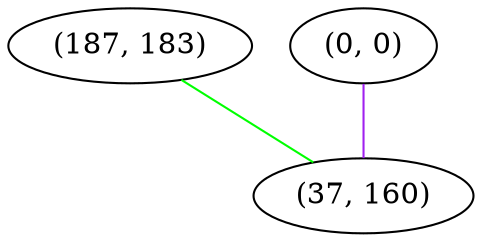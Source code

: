 graph "" {
"(187, 183)";
"(0, 0)";
"(37, 160)";
"(187, 183)" -- "(37, 160)"  [color=green, key=0, weight=2];
"(0, 0)" -- "(37, 160)"  [color=purple, key=0, weight=4];
}

